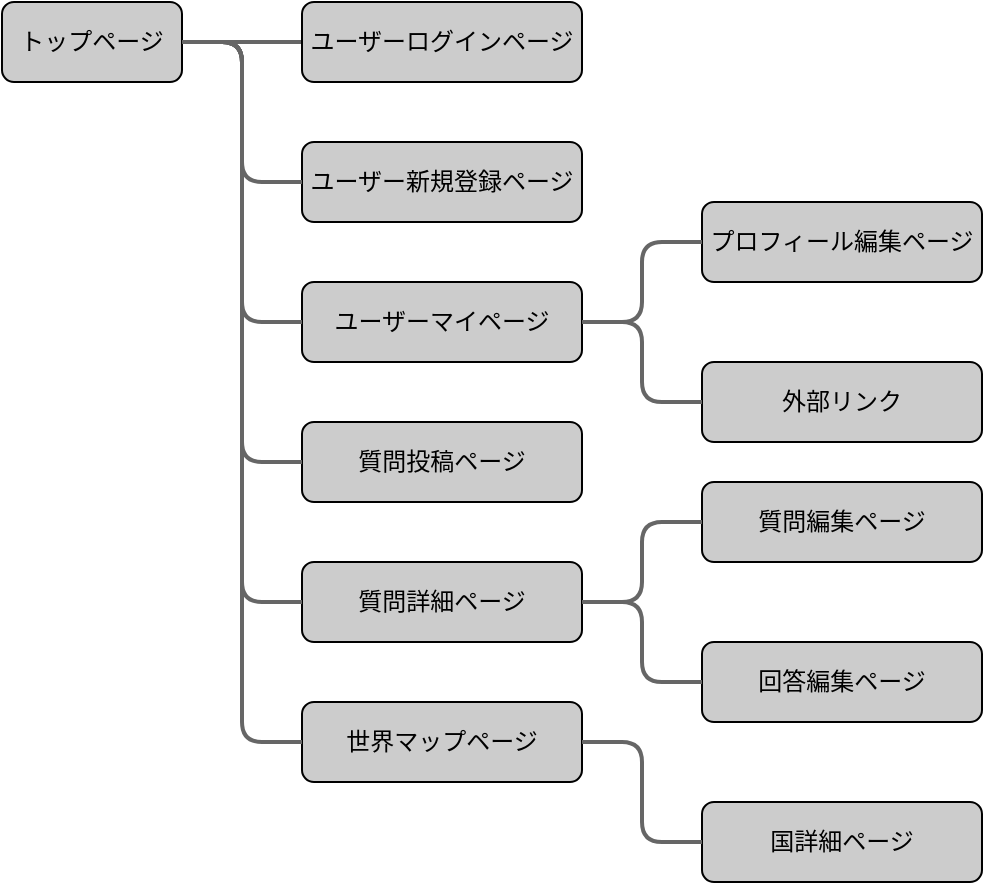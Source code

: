 <mxfile>
    <diagram id="0szNG2PXr4jZHRRXtkpP" name="画面遷移図">
        <mxGraphModel dx="659" dy="530" grid="1" gridSize="10" guides="1" tooltips="1" connect="1" arrows="1" fold="1" page="1" pageScale="1" pageWidth="827" pageHeight="1169" background="#FFFFFF" math="0" shadow="0">
            <root>
                <mxCell id="Dq4IX0JewHw1KgRx_MD5-0"/>
                <mxCell id="Dq4IX0JewHw1KgRx_MD5-1" parent="Dq4IX0JewHw1KgRx_MD5-0"/>
                <mxCell id="-RGdga0m6GdhxUIzjlZt-9" style="edgeStyle=orthogonalEdgeStyle;html=1;exitX=1;exitY=0.5;exitDx=0;exitDy=0;entryX=0;entryY=0.5;entryDx=0;entryDy=0;fontColor=#000000;endArrow=none;endFill=0;strokeColor=#666666;strokeWidth=2;" edge="1" parent="Dq4IX0JewHw1KgRx_MD5-1" source="-RGdga0m6GdhxUIzjlZt-0" target="-RGdga0m6GdhxUIzjlZt-1">
                    <mxGeometry relative="1" as="geometry"/>
                </mxCell>
                <mxCell id="-RGdga0m6GdhxUIzjlZt-0" value="&lt;font color=&quot;#000000&quot;&gt;トップページ&lt;/font&gt;" style="rounded=1;whiteSpace=wrap;html=1;fillColor=#CCCCCC;strokeColor=#000000;" vertex="1" parent="Dq4IX0JewHw1KgRx_MD5-1">
                    <mxGeometry x="30" y="40" width="90" height="40" as="geometry"/>
                </mxCell>
                <mxCell id="-RGdga0m6GdhxUIzjlZt-1" value="&lt;font color=&quot;#000000&quot;&gt;ユーザーログインページ&lt;/font&gt;" style="rounded=1;whiteSpace=wrap;html=1;fillColor=#CCCCCC;strokeColor=#000000;" vertex="1" parent="Dq4IX0JewHw1KgRx_MD5-1">
                    <mxGeometry x="180" y="40" width="140" height="40" as="geometry"/>
                </mxCell>
                <mxCell id="-RGdga0m6GdhxUIzjlZt-5" value="&lt;font color=&quot;#000000&quot;&gt;ユーザー新規登録ページ&lt;/font&gt;" style="rounded=1;whiteSpace=wrap;html=1;fillColor=#CCCCCC;strokeColor=#000000;" vertex="1" parent="Dq4IX0JewHw1KgRx_MD5-1">
                    <mxGeometry x="180" y="110" width="140" height="40" as="geometry"/>
                </mxCell>
                <mxCell id="-RGdga0m6GdhxUIzjlZt-6" value="&lt;font color=&quot;#000000&quot;&gt;ユーザーマイページ&lt;/font&gt;" style="rounded=1;whiteSpace=wrap;html=1;fillColor=#CCCCCC;strokeColor=#000000;" vertex="1" parent="Dq4IX0JewHw1KgRx_MD5-1">
                    <mxGeometry x="180" y="180" width="140" height="40" as="geometry"/>
                </mxCell>
                <mxCell id="-RGdga0m6GdhxUIzjlZt-7" value="&lt;font color=&quot;#000000&quot;&gt;質問投稿ページ&lt;/font&gt;" style="rounded=1;whiteSpace=wrap;html=1;fillColor=#CCCCCC;strokeColor=#000000;" vertex="1" parent="Dq4IX0JewHw1KgRx_MD5-1">
                    <mxGeometry x="180" y="250" width="140" height="40" as="geometry"/>
                </mxCell>
                <mxCell id="-RGdga0m6GdhxUIzjlZt-8" value="&lt;font color=&quot;#000000&quot;&gt;質問詳細ページ&lt;/font&gt;" style="rounded=1;whiteSpace=wrap;html=1;fillColor=#CCCCCC;strokeColor=#000000;" vertex="1" parent="Dq4IX0JewHw1KgRx_MD5-1">
                    <mxGeometry x="180" y="320" width="140" height="40" as="geometry"/>
                </mxCell>
                <mxCell id="-RGdga0m6GdhxUIzjlZt-10" style="edgeStyle=orthogonalEdgeStyle;html=1;exitX=1;exitY=0.5;exitDx=0;exitDy=0;entryX=0;entryY=0.5;entryDx=0;entryDy=0;fontColor=#000000;endArrow=none;endFill=0;strokeColor=#666666;strokeWidth=2;" edge="1" parent="Dq4IX0JewHw1KgRx_MD5-1" source="-RGdga0m6GdhxUIzjlZt-0" target="-RGdga0m6GdhxUIzjlZt-8">
                    <mxGeometry relative="1" as="geometry">
                        <mxPoint x="130" y="70" as="sourcePoint"/>
                        <mxPoint x="190" y="70" as="targetPoint"/>
                    </mxGeometry>
                </mxCell>
                <mxCell id="-RGdga0m6GdhxUIzjlZt-11" style="edgeStyle=orthogonalEdgeStyle;html=1;exitX=1;exitY=0.5;exitDx=0;exitDy=0;entryX=0;entryY=0.5;entryDx=0;entryDy=0;fontColor=#000000;endArrow=none;endFill=0;strokeColor=#666666;strokeWidth=2;" edge="1" parent="Dq4IX0JewHw1KgRx_MD5-1" source="-RGdga0m6GdhxUIzjlZt-0" target="-RGdga0m6GdhxUIzjlZt-5">
                    <mxGeometry relative="1" as="geometry">
                        <mxPoint x="130" y="70" as="sourcePoint"/>
                        <mxPoint x="190" y="350" as="targetPoint"/>
                    </mxGeometry>
                </mxCell>
                <mxCell id="-RGdga0m6GdhxUIzjlZt-12" style="edgeStyle=orthogonalEdgeStyle;html=1;exitX=1;exitY=0.5;exitDx=0;exitDy=0;entryX=0;entryY=0.5;entryDx=0;entryDy=0;fontColor=#000000;endArrow=none;endFill=0;strokeColor=#666666;strokeWidth=2;" edge="1" parent="Dq4IX0JewHw1KgRx_MD5-1" source="-RGdga0m6GdhxUIzjlZt-0" target="-RGdga0m6GdhxUIzjlZt-6">
                    <mxGeometry relative="1" as="geometry">
                        <mxPoint x="130" y="70" as="sourcePoint"/>
                        <mxPoint x="190" y="140" as="targetPoint"/>
                    </mxGeometry>
                </mxCell>
                <mxCell id="-RGdga0m6GdhxUIzjlZt-13" style="edgeStyle=orthogonalEdgeStyle;html=1;exitX=1;exitY=0.5;exitDx=0;exitDy=0;entryX=0;entryY=0.5;entryDx=0;entryDy=0;fontColor=#000000;endArrow=none;endFill=0;strokeColor=#666666;strokeWidth=2;" edge="1" parent="Dq4IX0JewHw1KgRx_MD5-1" source="-RGdga0m6GdhxUIzjlZt-0" target="-RGdga0m6GdhxUIzjlZt-7">
                    <mxGeometry relative="1" as="geometry">
                        <mxPoint x="140" y="80" as="sourcePoint"/>
                        <mxPoint x="200" y="150" as="targetPoint"/>
                    </mxGeometry>
                </mxCell>
                <mxCell id="-RGdga0m6GdhxUIzjlZt-14" value="&lt;font color=&quot;#000000&quot;&gt;質問編集ページ&lt;/font&gt;" style="rounded=1;whiteSpace=wrap;html=1;fillColor=#CCCCCC;strokeColor=#000000;" vertex="1" parent="Dq4IX0JewHw1KgRx_MD5-1">
                    <mxGeometry x="380" y="280" width="140" height="40" as="geometry"/>
                </mxCell>
                <mxCell id="-RGdga0m6GdhxUIzjlZt-15" value="&lt;font color=&quot;#000000&quot;&gt;回答編集ページ&lt;/font&gt;" style="rounded=1;whiteSpace=wrap;html=1;fillColor=#CCCCCC;strokeColor=#000000;" vertex="1" parent="Dq4IX0JewHw1KgRx_MD5-1">
                    <mxGeometry x="380" y="360" width="140" height="40" as="geometry"/>
                </mxCell>
                <mxCell id="-RGdga0m6GdhxUIzjlZt-16" value="&lt;font color=&quot;#000000&quot;&gt;プロフィール編集ページ&lt;/font&gt;" style="rounded=1;whiteSpace=wrap;html=1;fillColor=#CCCCCC;strokeColor=#000000;" vertex="1" parent="Dq4IX0JewHw1KgRx_MD5-1">
                    <mxGeometry x="380" y="140" width="140" height="40" as="geometry"/>
                </mxCell>
                <mxCell id="-RGdga0m6GdhxUIzjlZt-17" style="edgeStyle=orthogonalEdgeStyle;html=1;exitX=1;exitY=0.5;exitDx=0;exitDy=0;entryX=0;entryY=0.5;entryDx=0;entryDy=0;fontColor=#000000;endArrow=none;endFill=0;strokeColor=#666666;strokeWidth=2;" edge="1" parent="Dq4IX0JewHw1KgRx_MD5-1" source="-RGdga0m6GdhxUIzjlZt-6" target="-RGdga0m6GdhxUIzjlZt-16">
                    <mxGeometry relative="1" as="geometry">
                        <mxPoint x="320" y="199.5" as="sourcePoint"/>
                        <mxPoint x="380" y="199.5" as="targetPoint"/>
                    </mxGeometry>
                </mxCell>
                <mxCell id="-RGdga0m6GdhxUIzjlZt-19" style="edgeStyle=orthogonalEdgeStyle;html=1;exitX=1;exitY=0.5;exitDx=0;exitDy=0;entryX=0;entryY=0.5;entryDx=0;entryDy=0;fontColor=#000000;endArrow=none;endFill=0;strokeColor=#666666;strokeWidth=2;" edge="1" parent="Dq4IX0JewHw1KgRx_MD5-1" source="-RGdga0m6GdhxUIzjlZt-8" target="-RGdga0m6GdhxUIzjlZt-14">
                    <mxGeometry relative="1" as="geometry">
                        <mxPoint x="330" y="210" as="sourcePoint"/>
                        <mxPoint x="390" y="210" as="targetPoint"/>
                    </mxGeometry>
                </mxCell>
                <mxCell id="-RGdga0m6GdhxUIzjlZt-20" style="edgeStyle=orthogonalEdgeStyle;html=1;exitX=1;exitY=0.5;exitDx=0;exitDy=0;entryX=0;entryY=0.5;entryDx=0;entryDy=0;fontColor=#000000;endArrow=none;endFill=0;strokeColor=#666666;strokeWidth=2;" edge="1" parent="Dq4IX0JewHw1KgRx_MD5-1" source="-RGdga0m6GdhxUIzjlZt-8" target="-RGdga0m6GdhxUIzjlZt-15">
                    <mxGeometry relative="1" as="geometry">
                        <mxPoint x="340" y="220" as="sourcePoint"/>
                        <mxPoint x="400" y="220" as="targetPoint"/>
                    </mxGeometry>
                </mxCell>
                <mxCell id="-RGdga0m6GdhxUIzjlZt-21" value="&lt;font color=&quot;#000000&quot;&gt;外部リンク&lt;/font&gt;" style="rounded=1;whiteSpace=wrap;html=1;fillColor=#CCCCCC;strokeColor=#000000;" vertex="1" parent="Dq4IX0JewHw1KgRx_MD5-1">
                    <mxGeometry x="380" y="220" width="140" height="40" as="geometry"/>
                </mxCell>
                <mxCell id="-RGdga0m6GdhxUIzjlZt-22" style="edgeStyle=orthogonalEdgeStyle;html=1;exitX=1;exitY=0.5;exitDx=0;exitDy=0;entryX=0;entryY=0.5;entryDx=0;entryDy=0;fontColor=#000000;endArrow=none;endFill=0;strokeColor=#666666;strokeWidth=2;" edge="1" parent="Dq4IX0JewHw1KgRx_MD5-1" source="-RGdga0m6GdhxUIzjlZt-6" target="-RGdga0m6GdhxUIzjlZt-21">
                    <mxGeometry relative="1" as="geometry">
                        <mxPoint x="330" y="210" as="sourcePoint"/>
                        <mxPoint x="390" y="170" as="targetPoint"/>
                    </mxGeometry>
                </mxCell>
                <mxCell id="QdEcp6mX-1oGt30GD8Se-0" value="&lt;font color=&quot;#000000&quot;&gt;世界マップページ&lt;/font&gt;" style="rounded=1;whiteSpace=wrap;html=1;fillColor=#CCCCCC;strokeColor=#000000;" vertex="1" parent="Dq4IX0JewHw1KgRx_MD5-1">
                    <mxGeometry x="180" y="390" width="140" height="40" as="geometry"/>
                </mxCell>
                <mxCell id="QdEcp6mX-1oGt30GD8Se-1" value="&lt;font color=&quot;#000000&quot;&gt;国詳細ページ&lt;/font&gt;" style="rounded=1;whiteSpace=wrap;html=1;fillColor=#CCCCCC;strokeColor=#000000;" vertex="1" parent="Dq4IX0JewHw1KgRx_MD5-1">
                    <mxGeometry x="380" y="440" width="140" height="40" as="geometry"/>
                </mxCell>
                <mxCell id="QdEcp6mX-1oGt30GD8Se-2" style="edgeStyle=orthogonalEdgeStyle;html=1;exitX=1;exitY=0.5;exitDx=0;exitDy=0;entryX=0;entryY=0.5;entryDx=0;entryDy=0;fontColor=#000000;endArrow=none;endFill=0;strokeColor=#666666;strokeWidth=2;" edge="1" parent="Dq4IX0JewHw1KgRx_MD5-1" source="QdEcp6mX-1oGt30GD8Se-0" target="QdEcp6mX-1oGt30GD8Se-1">
                    <mxGeometry relative="1" as="geometry">
                        <mxPoint x="330" y="350" as="sourcePoint"/>
                        <mxPoint x="390" y="390" as="targetPoint"/>
                    </mxGeometry>
                </mxCell>
                <mxCell id="QdEcp6mX-1oGt30GD8Se-3" style="edgeStyle=orthogonalEdgeStyle;html=1;exitX=1;exitY=0.5;exitDx=0;exitDy=0;entryX=0;entryY=0.5;entryDx=0;entryDy=0;fontColor=#000000;endArrow=none;endFill=0;strokeColor=#666666;strokeWidth=2;" edge="1" parent="Dq4IX0JewHw1KgRx_MD5-1" source="-RGdga0m6GdhxUIzjlZt-0" target="QdEcp6mX-1oGt30GD8Se-0">
                    <mxGeometry relative="1" as="geometry">
                        <mxPoint x="130" y="70" as="sourcePoint"/>
                        <mxPoint x="190" y="350" as="targetPoint"/>
                    </mxGeometry>
                </mxCell>
            </root>
        </mxGraphModel>
    </diagram>
</mxfile>